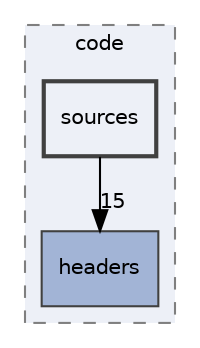 digraph "Engine/code/sources"
{
 // LATEX_PDF_SIZE
  edge [fontname="Helvetica",fontsize="10",labelfontname="Helvetica",labelfontsize="10"];
  node [fontname="Helvetica",fontsize="10",shape=record];
  compound=true
  subgraph clusterdir_03c45408dc6cdfeb1c1c1423b91cb592 {
    graph [ bgcolor="#edf0f7", pencolor="grey50", style="filled,dashed,", label="code", fontname="Helvetica", fontsize="10", URL="dir_03c45408dc6cdfeb1c1c1423b91cb592.html"]
  dir_8028e3bb72c0c971063be8ad87ba00f1 [shape=box, label="headers", style="filled,", fillcolor="#a2b4d6", color="grey25", URL="dir_8028e3bb72c0c971063be8ad87ba00f1.html"];
  dir_dc7a0e003f32e00ee6cde8c9f4261dae [shape=box, label="sources", style="filled,bold,", fillcolor="#edf0f7", color="grey25", URL="dir_dc7a0e003f32e00ee6cde8c9f4261dae.html"];
  }
  dir_dc7a0e003f32e00ee6cde8c9f4261dae->dir_8028e3bb72c0c971063be8ad87ba00f1 [headlabel="15", labeldistance=1.5 headhref="dir_000003_000002.html"];
}
